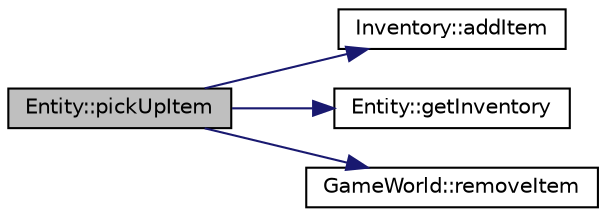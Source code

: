 digraph "Entity::pickUpItem"
{
 // LATEX_PDF_SIZE
  edge [fontname="Helvetica",fontsize="10",labelfontname="Helvetica",labelfontsize="10"];
  node [fontname="Helvetica",fontsize="10",shape=record];
  rankdir="LR";
  Node1 [label="Entity::pickUpItem",height=0.2,width=0.4,color="black", fillcolor="grey75", style="filled", fontcolor="black",tooltip="Pick up an item."];
  Node1 -> Node2 [color="midnightblue",fontsize="10",style="solid",fontname="Helvetica"];
  Node2 [label="Inventory::addItem",height=0.2,width=0.4,color="black", fillcolor="white", style="filled",URL="$classInventory.html#a9e1fad5a5f8ef1d2aec5ba9d86531d0d",tooltip="Adds item to the inventory."];
  Node1 -> Node3 [color="midnightblue",fontsize="10",style="solid",fontname="Helvetica"];
  Node3 [label="Entity::getInventory",height=0.2,width=0.4,color="black", fillcolor="white", style="filled",URL="$classEntity.html#a1f1ef1b13908ffef9f2c4f2f455fdb71",tooltip="Get the Inventory object of this entity."];
  Node1 -> Node4 [color="midnightblue",fontsize="10",style="solid",fontname="Helvetica"];
  Node4 [label="GameWorld::removeItem",height=0.2,width=0.4,color="black", fillcolor="white", style="filled",URL="$classGameWorld.html#aef778666c55b652650a3e3167c1495ea",tooltip="Remove item from the game world."];
}
